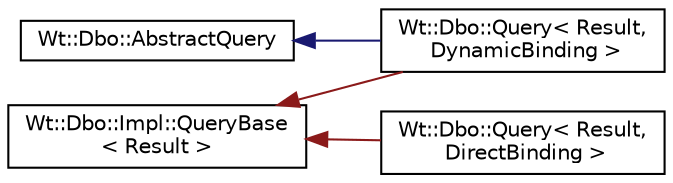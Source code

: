digraph "Graphical Class Hierarchy"
{
 // LATEX_PDF_SIZE
  edge [fontname="Helvetica",fontsize="10",labelfontname="Helvetica",labelfontsize="10"];
  node [fontname="Helvetica",fontsize="10",shape=record];
  rankdir="LR";
  Node1629 [label="Wt::Dbo::AbstractQuery",height=0.2,width=0.4,color="black", fillcolor="white", style="filled",URL="$classWt_1_1Dbo_1_1AbstractQuery.html",tooltip="An abstract dynamic database query."];
  Node1629 -> Node2 [dir="back",color="midnightblue",fontsize="10",style="solid",fontname="Helvetica"];
  Node2 [label="Wt::Dbo::Query\< Result,\l DynamicBinding \>",height=0.2,width=0.4,color="black", fillcolor="white", style="filled",URL="$classWt_1_1Dbo_1_1Query_3_01Result_00_01DynamicBinding_01_4.html",tooltip=" "];
  Node0 [label="Wt::Dbo::Impl::QueryBase\l\< Result \>",height=0.2,width=0.4,color="black", fillcolor="white", style="filled",URL="$classWt_1_1Dbo_1_1Impl_1_1QueryBase.html",tooltip=" "];
  Node0 -> Node1 [dir="back",color="firebrick4",fontsize="10",style="solid",fontname="Helvetica"];
  Node1 [label="Wt::Dbo::Query\< Result,\l DirectBinding \>",height=0.2,width=0.4,color="black", fillcolor="white", style="filled",URL="$classWt_1_1Dbo_1_1Query_3_01Result_00_01DirectBinding_01_4.html",tooltip=" "];
  Node0 -> Node2 [dir="back",color="firebrick4",fontsize="10",style="solid",fontname="Helvetica"];
}
